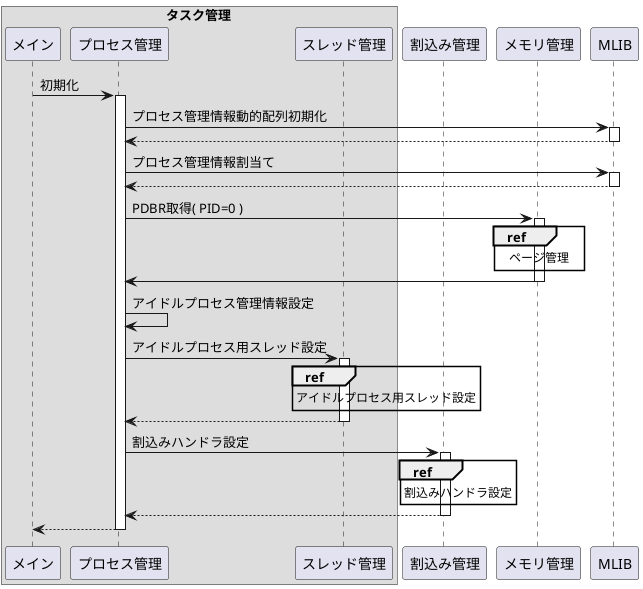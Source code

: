 @startuml

box "タスク管理"
    participant "メイン"       as main
    participant "プロセス管理" as proc
    participant "スレッド管理" as thread
end box
participant "割込み管理" as intmng
participant "メモリ管理" as memmng
participant "MLIB"       as mlib

main -> proc: 初期化
activate proc

proc -> mlib: プロセス管理情報動的配列初期化
activate mlib
proc <-- mlib:
deactivate mlib

proc -> mlib: プロセス管理情報割当て
activate mlib
proc <-- mlib:
deactivate mlib

proc -> memmng: PDBR取得( PID=0 )
activate memmng
ref over memmng: ページ管理
proc <- memmng:
deactivate memmng

proc -> proc: アイドルプロセス管理情報設定

proc -> thread: アイドルプロセス用スレッド設定
activate thread
ref over thread
    アイドルプロセス用スレッド設定
end ref
proc <-- thread:
deactivate thread

proc -> intmng: 割込みハンドラ設定
activate intmng
ref over intmng
    割込みハンドラ設定
end ref
proc <-- intmng:
deactivate intmng

main <-- proc:
deactivate proc

@enduml
